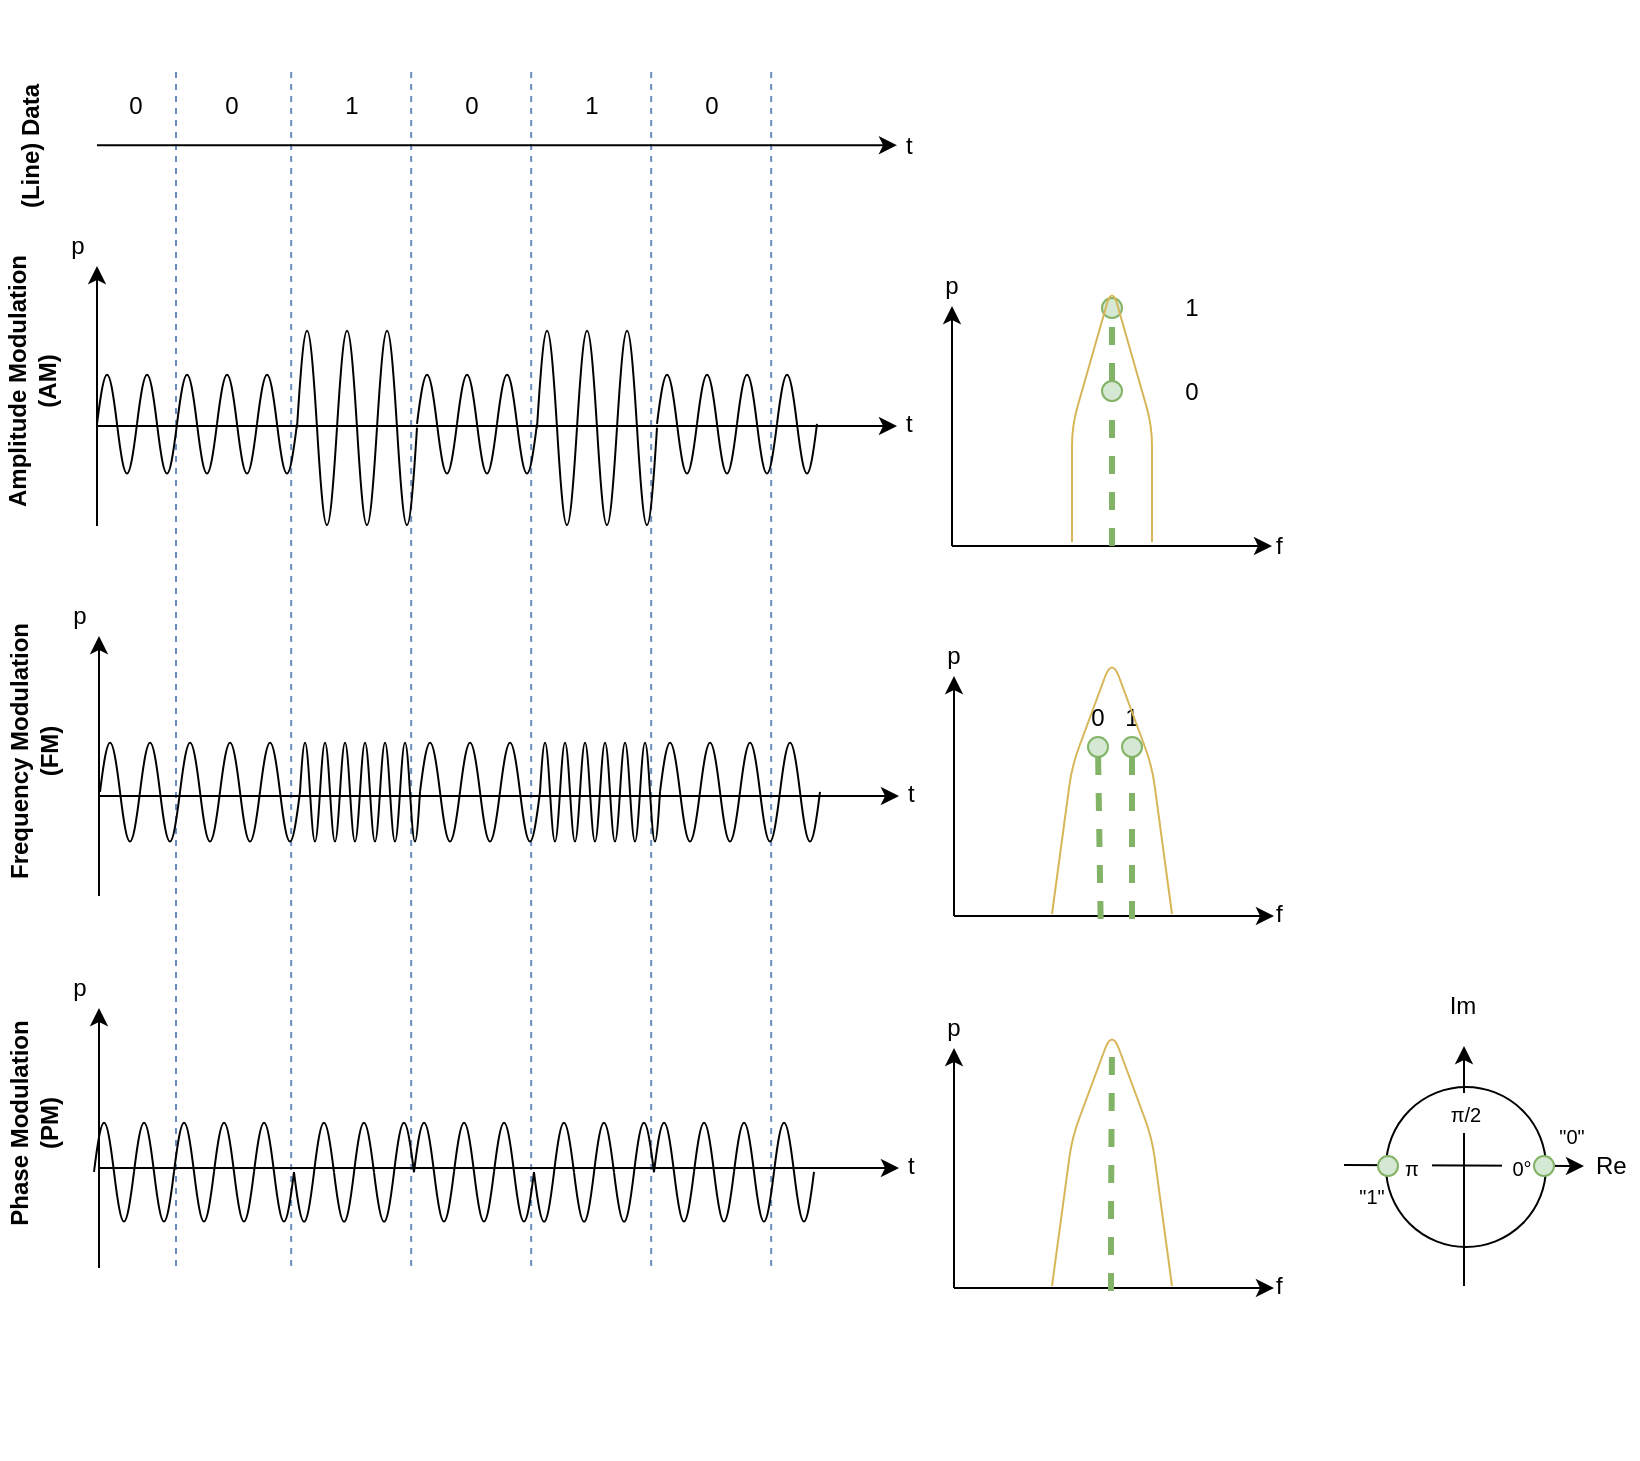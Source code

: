 <mxfile version="13.7.3" type="device"><diagram id="sxaivOzlvb3l5rUhfk_k" name="Seite-1"><mxGraphModel dx="539" dy="400" grid="1" gridSize="10" guides="1" tooltips="1" connect="1" arrows="1" fold="1" page="1" pageScale="1" pageWidth="827" pageHeight="1169" math="0" shadow="0"><root><mxCell id="0"/><mxCell id="1" parent="0"/><mxCell id="Ttsy548FqPeeGHQdnx8g-124" value="" style="group" parent="1" vertex="1" connectable="0"><mxGeometry x="92" y="40" width="322" height="696.18" as="geometry"/></mxCell><mxCell id="fWCn3-LCw45mwVp9GrPJ-62" value="" style="endArrow=none;dashed=1;html=1;fillColor=#dae8fc;strokeColor=#6c8ebf;" parent="Ttsy548FqPeeGHQdnx8g-124" edge="1"><mxGeometry width="50" height="50" relative="1" as="geometry"><mxPoint x="57.58" y="600" as="sourcePoint"/><mxPoint x="57.58" as="targetPoint"/></mxGeometry></mxCell><mxCell id="fWCn3-LCw45mwVp9GrPJ-63" value="" style="endArrow=none;dashed=1;html=1;fillColor=#dae8fc;strokeColor=#6c8ebf;" parent="Ttsy548FqPeeGHQdnx8g-124" edge="1"><mxGeometry width="50" height="50" relative="1" as="geometry"><mxPoint x="117.58" y="600" as="sourcePoint"/><mxPoint x="117.58" as="targetPoint"/></mxGeometry></mxCell><mxCell id="fWCn3-LCw45mwVp9GrPJ-64" value="" style="endArrow=none;dashed=1;html=1;fillColor=#dae8fc;strokeColor=#6c8ebf;" parent="Ttsy548FqPeeGHQdnx8g-124" edge="1"><mxGeometry width="50" height="50" relative="1" as="geometry"><mxPoint x="177.58" y="600" as="sourcePoint"/><mxPoint x="177.58" as="targetPoint"/></mxGeometry></mxCell><mxCell id="fWCn3-LCw45mwVp9GrPJ-65" value="" style="endArrow=none;dashed=1;html=1;fillColor=#dae8fc;strokeColor=#6c8ebf;" parent="Ttsy548FqPeeGHQdnx8g-124" edge="1"><mxGeometry width="50" height="50" relative="1" as="geometry"><mxPoint x="237.58" y="600" as="sourcePoint"/><mxPoint x="237.58" as="targetPoint"/></mxGeometry></mxCell><mxCell id="fWCn3-LCw45mwVp9GrPJ-66" value="" style="endArrow=none;dashed=1;html=1;fillColor=#dae8fc;strokeColor=#6c8ebf;" parent="Ttsy548FqPeeGHQdnx8g-124" edge="1"><mxGeometry width="50" height="50" relative="1" as="geometry"><mxPoint x="297.58" y="600" as="sourcePoint"/><mxPoint x="297.58" as="targetPoint"/></mxGeometry></mxCell><mxCell id="fWCn3-LCw45mwVp9GrPJ-68" value="" style="endArrow=none;dashed=1;html=1;fillColor=#dae8fc;strokeColor=#6c8ebf;" parent="Ttsy548FqPeeGHQdnx8g-124" edge="1"><mxGeometry width="50" height="50" relative="1" as="geometry"><mxPoint y="600" as="sourcePoint"/><mxPoint as="targetPoint"/></mxGeometry></mxCell><mxCell id="Ttsy548FqPeeGHQdnx8g-126" value="" style="pointerEvents=1;verticalLabelPosition=bottom;shadow=0;dashed=0;align=center;html=1;verticalAlign=top;shape=mxgraph.electrical.waveforms.sine_wave;" parent="Ttsy548FqPeeGHQdnx8g-124" vertex="1"><mxGeometry x="-41" y="520" width="20" height="66.18" as="geometry"/></mxCell><mxCell id="Ttsy548FqPeeGHQdnx8g-127" value="" style="pointerEvents=1;verticalLabelPosition=bottom;shadow=0;dashed=0;align=center;html=1;verticalAlign=top;shape=mxgraph.electrical.waveforms.sine_wave;" parent="Ttsy548FqPeeGHQdnx8g-124" vertex="1"><mxGeometry x="-21" y="520" width="20" height="66.18" as="geometry"/></mxCell><mxCell id="Ttsy548FqPeeGHQdnx8g-128" value="" style="pointerEvents=1;verticalLabelPosition=bottom;shadow=0;dashed=0;align=center;html=1;verticalAlign=top;shape=mxgraph.electrical.waveforms.sine_wave;" parent="Ttsy548FqPeeGHQdnx8g-124" vertex="1"><mxGeometry x="19" y="520" width="20" height="66.18" as="geometry"/></mxCell><mxCell id="Ttsy548FqPeeGHQdnx8g-129" value="" style="pointerEvents=1;verticalLabelPosition=bottom;shadow=0;dashed=0;align=center;html=1;verticalAlign=top;shape=mxgraph.electrical.waveforms.sine_wave;" parent="Ttsy548FqPeeGHQdnx8g-124" vertex="1"><mxGeometry x="-1" y="520" width="20" height="66.18" as="geometry"/></mxCell><mxCell id="Ttsy548FqPeeGHQdnx8g-130" value="" style="pointerEvents=1;verticalLabelPosition=bottom;shadow=0;dashed=0;align=center;html=1;verticalAlign=top;shape=mxgraph.electrical.waveforms.sine_wave;" parent="Ttsy548FqPeeGHQdnx8g-124" vertex="1"><mxGeometry x="39" y="520" width="20" height="66.18" as="geometry"/></mxCell><mxCell id="Ttsy548FqPeeGHQdnx8g-134" value="" style="pointerEvents=1;verticalLabelPosition=bottom;shadow=0;dashed=0;align=center;html=1;verticalAlign=top;shape=mxgraph.electrical.waveforms.sine_wave;" parent="Ttsy548FqPeeGHQdnx8g-124" vertex="1"><mxGeometry x="119" y="520" width="20" height="66.18" as="geometry"/></mxCell><mxCell id="Ttsy548FqPeeGHQdnx8g-135" value="" style="pointerEvents=1;verticalLabelPosition=bottom;shadow=0;dashed=0;align=center;html=1;verticalAlign=top;shape=mxgraph.electrical.waveforms.sine_wave;" parent="Ttsy548FqPeeGHQdnx8g-124" vertex="1"><mxGeometry x="139" y="520" width="20" height="66.18" as="geometry"/></mxCell><mxCell id="Ttsy548FqPeeGHQdnx8g-137" value="" style="pointerEvents=1;verticalLabelPosition=bottom;shadow=0;dashed=0;align=center;html=1;verticalAlign=top;shape=mxgraph.electrical.waveforms.sine_wave;" parent="Ttsy548FqPeeGHQdnx8g-124" vertex="1"><mxGeometry x="159" y="520" width="20" height="66.18" as="geometry"/></mxCell><mxCell id="Ttsy548FqPeeGHQdnx8g-140" value="" style="pointerEvents=1;verticalLabelPosition=bottom;shadow=0;dashed=0;align=center;html=1;verticalAlign=top;shape=mxgraph.electrical.waveforms.sine_wave;" parent="Ttsy548FqPeeGHQdnx8g-124" vertex="1"><mxGeometry x="259" y="520" width="20" height="66.18" as="geometry"/></mxCell><mxCell id="Ttsy548FqPeeGHQdnx8g-141" value="" style="pointerEvents=1;verticalLabelPosition=bottom;shadow=0;dashed=0;align=center;html=1;verticalAlign=top;shape=mxgraph.electrical.waveforms.sine_wave;" parent="Ttsy548FqPeeGHQdnx8g-124" vertex="1"><mxGeometry x="239" y="520" width="20" height="66.18" as="geometry"/></mxCell><mxCell id="Ttsy548FqPeeGHQdnx8g-142" value="" style="pointerEvents=1;verticalLabelPosition=bottom;shadow=0;dashed=0;align=center;html=1;verticalAlign=top;shape=mxgraph.electrical.waveforms.sine_wave;" parent="Ttsy548FqPeeGHQdnx8g-124" vertex="1"><mxGeometry x="299" y="520" width="20" height="66.18" as="geometry"/></mxCell><mxCell id="Ttsy548FqPeeGHQdnx8g-143" value="" style="pointerEvents=1;verticalLabelPosition=bottom;shadow=0;dashed=0;align=center;html=1;verticalAlign=top;shape=mxgraph.electrical.waveforms.sine_wave;" parent="Ttsy548FqPeeGHQdnx8g-124" vertex="1"><mxGeometry x="279" y="520" width="20" height="66.18" as="geometry"/></mxCell><mxCell id="Ttsy548FqPeeGHQdnx8g-147" value="" style="group" parent="Ttsy548FqPeeGHQdnx8g-124" vertex="1" connectable="0"><mxGeometry x="59" y="520" width="60" height="66.18" as="geometry"/></mxCell><mxCell id="Ttsy548FqPeeGHQdnx8g-131" value="" style="pointerEvents=1;verticalLabelPosition=bottom;shadow=0;dashed=0;align=center;html=1;verticalAlign=top;shape=mxgraph.electrical.waveforms.sine_wave;flipV=1;" parent="Ttsy548FqPeeGHQdnx8g-147" vertex="1"><mxGeometry width="20" height="66.18" as="geometry"/></mxCell><mxCell id="Ttsy548FqPeeGHQdnx8g-145" value="" style="pointerEvents=1;verticalLabelPosition=bottom;shadow=0;dashed=0;align=center;html=1;verticalAlign=top;shape=mxgraph.electrical.waveforms.sine_wave;flipV=1;" parent="Ttsy548FqPeeGHQdnx8g-147" vertex="1"><mxGeometry x="20" width="20" height="66.18" as="geometry"/></mxCell><mxCell id="Ttsy548FqPeeGHQdnx8g-146" value="" style="pointerEvents=1;verticalLabelPosition=bottom;shadow=0;dashed=0;align=center;html=1;verticalAlign=top;shape=mxgraph.electrical.waveforms.sine_wave;flipV=1;" parent="Ttsy548FqPeeGHQdnx8g-147" vertex="1"><mxGeometry x="40" width="20" height="66.18" as="geometry"/></mxCell><mxCell id="Ttsy548FqPeeGHQdnx8g-148" value="" style="group" parent="Ttsy548FqPeeGHQdnx8g-124" vertex="1" connectable="0"><mxGeometry x="179" y="520" width="60" height="66.18" as="geometry"/></mxCell><mxCell id="Ttsy548FqPeeGHQdnx8g-149" value="" style="pointerEvents=1;verticalLabelPosition=bottom;shadow=0;dashed=0;align=center;html=1;verticalAlign=top;shape=mxgraph.electrical.waveforms.sine_wave;flipV=1;" parent="Ttsy548FqPeeGHQdnx8g-148" vertex="1"><mxGeometry width="20" height="66.18" as="geometry"/></mxCell><mxCell id="Ttsy548FqPeeGHQdnx8g-150" value="" style="pointerEvents=1;verticalLabelPosition=bottom;shadow=0;dashed=0;align=center;html=1;verticalAlign=top;shape=mxgraph.electrical.waveforms.sine_wave;flipV=1;" parent="Ttsy548FqPeeGHQdnx8g-148" vertex="1"><mxGeometry x="20" width="20" height="66.18" as="geometry"/></mxCell><mxCell id="Ttsy548FqPeeGHQdnx8g-151" value="" style="pointerEvents=1;verticalLabelPosition=bottom;shadow=0;dashed=0;align=center;html=1;verticalAlign=top;shape=mxgraph.electrical.waveforms.sine_wave;flipV=1;" parent="Ttsy548FqPeeGHQdnx8g-148" vertex="1"><mxGeometry x="40" width="20" height="66.18" as="geometry"/></mxCell><mxCell id="fWCn3-LCw45mwVp9GrPJ-1" value="" style="endArrow=classic;html=1;" parent="1" edge="1"><mxGeometry width="50" height="50" relative="1" as="geometry"><mxPoint x="52.5" y="220" as="sourcePoint"/><mxPoint x="452.5" y="220" as="targetPoint"/></mxGeometry></mxCell><mxCell id="fWCn3-LCw45mwVp9GrPJ-2" value="" style="endArrow=classic;html=1;" parent="1" edge="1"><mxGeometry width="50" height="50" relative="1" as="geometry"><mxPoint x="52.5" y="270" as="sourcePoint"/><mxPoint x="52.5" y="140" as="targetPoint"/></mxGeometry></mxCell><mxCell id="fWCn3-LCw45mwVp9GrPJ-3" value="p" style="text;html=1;strokeColor=none;fillColor=none;align=center;verticalAlign=middle;whiteSpace=wrap;rounded=0;" parent="1" vertex="1"><mxGeometry x="22.5" y="120" width="40" height="20" as="geometry"/></mxCell><mxCell id="fWCn3-LCw45mwVp9GrPJ-4" value="t" style="text;html=1;strokeColor=none;fillColor=none;align=left;verticalAlign=middle;whiteSpace=wrap;rounded=0;" parent="1" vertex="1"><mxGeometry x="455" y="209" width="40" height="20" as="geometry"/></mxCell><mxCell id="fWCn3-LCw45mwVp9GrPJ-5" value="" style="endArrow=classic;html=1;" parent="1" edge="1"><mxGeometry width="50" height="50" relative="1" as="geometry"><mxPoint x="480" y="280" as="sourcePoint"/><mxPoint x="640" y="280" as="targetPoint"/></mxGeometry></mxCell><mxCell id="fWCn3-LCw45mwVp9GrPJ-6" value="" style="endArrow=classic;html=1;" parent="1" edge="1"><mxGeometry width="50" height="50" relative="1" as="geometry"><mxPoint x="480" y="280" as="sourcePoint"/><mxPoint x="480" y="160" as="targetPoint"/></mxGeometry></mxCell><mxCell id="fWCn3-LCw45mwVp9GrPJ-7" value="p" style="text;html=1;strokeColor=none;fillColor=none;align=center;verticalAlign=middle;whiteSpace=wrap;rounded=0;" parent="1" vertex="1"><mxGeometry x="460" y="140" width="40" height="20" as="geometry"/></mxCell><mxCell id="fWCn3-LCw45mwVp9GrPJ-8" value="f" style="text;html=1;strokeColor=none;fillColor=none;align=left;verticalAlign=middle;whiteSpace=wrap;rounded=0;" parent="1" vertex="1"><mxGeometry x="640" y="270" width="40" height="20" as="geometry"/></mxCell><mxCell id="fWCn3-LCw45mwVp9GrPJ-57" value="" style="group" parent="1" vertex="1" connectable="0"><mxGeometry x="52.5" y="156" width="360" height="174" as="geometry"/></mxCell><mxCell id="fWCn3-LCw45mwVp9GrPJ-9" value="" style="pointerEvents=1;verticalLabelPosition=bottom;shadow=0;dashed=0;align=center;html=1;verticalAlign=top;shape=mxgraph.electrical.waveforms.sine_wave;" parent="fWCn3-LCw45mwVp9GrPJ-57" vertex="1"><mxGeometry y="30" width="20" height="66.18" as="geometry"/></mxCell><mxCell id="fWCn3-LCw45mwVp9GrPJ-10" value="" style="pointerEvents=1;verticalLabelPosition=bottom;shadow=0;dashed=0;align=center;html=1;verticalAlign=top;shape=mxgraph.electrical.waveforms.sine_wave;" parent="fWCn3-LCw45mwVp9GrPJ-57" vertex="1"><mxGeometry x="20" y="30" width="20" height="66.18" as="geometry"/></mxCell><mxCell id="fWCn3-LCw45mwVp9GrPJ-11" value="" style="pointerEvents=1;verticalLabelPosition=bottom;shadow=0;dashed=0;align=center;html=1;verticalAlign=top;shape=mxgraph.electrical.waveforms.sine_wave;" parent="fWCn3-LCw45mwVp9GrPJ-57" vertex="1"><mxGeometry x="60" y="30" width="20" height="66.18" as="geometry"/></mxCell><mxCell id="fWCn3-LCw45mwVp9GrPJ-12" value="" style="pointerEvents=1;verticalLabelPosition=bottom;shadow=0;dashed=0;align=center;html=1;verticalAlign=top;shape=mxgraph.electrical.waveforms.sine_wave;" parent="fWCn3-LCw45mwVp9GrPJ-57" vertex="1"><mxGeometry x="40" y="30" width="20" height="66.18" as="geometry"/></mxCell><mxCell id="fWCn3-LCw45mwVp9GrPJ-13" value="" style="pointerEvents=1;verticalLabelPosition=bottom;shadow=0;dashed=0;align=center;html=1;verticalAlign=top;shape=mxgraph.electrical.waveforms.sine_wave;" parent="fWCn3-LCw45mwVp9GrPJ-57" vertex="1"><mxGeometry x="80" y="30" width="20" height="66.18" as="geometry"/></mxCell><mxCell id="fWCn3-LCw45mwVp9GrPJ-14" value="" style="pointerEvents=1;verticalLabelPosition=bottom;shadow=0;dashed=0;align=center;html=1;verticalAlign=top;shape=mxgraph.electrical.waveforms.sine_wave;" parent="fWCn3-LCw45mwVp9GrPJ-57" vertex="1"><mxGeometry x="100" width="20" height="130" as="geometry"/></mxCell><mxCell id="fWCn3-LCw45mwVp9GrPJ-15" value="" style="pointerEvents=1;verticalLabelPosition=bottom;shadow=0;dashed=0;align=center;html=1;verticalAlign=top;shape=mxgraph.electrical.waveforms.sine_wave;" parent="fWCn3-LCw45mwVp9GrPJ-57" vertex="1"><mxGeometry x="140" width="20" height="130" as="geometry"/></mxCell><mxCell id="fWCn3-LCw45mwVp9GrPJ-16" value="" style="pointerEvents=1;verticalLabelPosition=bottom;shadow=0;dashed=0;align=center;html=1;verticalAlign=top;shape=mxgraph.electrical.waveforms.sine_wave;" parent="fWCn3-LCw45mwVp9GrPJ-57" vertex="1"><mxGeometry x="120" width="20" height="130" as="geometry"/></mxCell><mxCell id="fWCn3-LCw45mwVp9GrPJ-29" value="" style="pointerEvents=1;verticalLabelPosition=bottom;shadow=0;dashed=0;align=center;html=1;verticalAlign=top;shape=mxgraph.electrical.waveforms.sine_wave;" parent="fWCn3-LCw45mwVp9GrPJ-57" vertex="1"><mxGeometry x="160" y="30" width="20" height="66.18" as="geometry"/></mxCell><mxCell id="fWCn3-LCw45mwVp9GrPJ-30" value="" style="pointerEvents=1;verticalLabelPosition=bottom;shadow=0;dashed=0;align=center;html=1;verticalAlign=top;shape=mxgraph.electrical.waveforms.sine_wave;" parent="fWCn3-LCw45mwVp9GrPJ-57" vertex="1"><mxGeometry x="180" y="30" width="20" height="66.18" as="geometry"/></mxCell><mxCell id="fWCn3-LCw45mwVp9GrPJ-31" value="" style="pointerEvents=1;verticalLabelPosition=bottom;shadow=0;dashed=0;align=center;html=1;verticalAlign=top;shape=mxgraph.electrical.waveforms.sine_wave;" parent="fWCn3-LCw45mwVp9GrPJ-57" vertex="1"><mxGeometry x="220" width="20" height="130" as="geometry"/></mxCell><mxCell id="fWCn3-LCw45mwVp9GrPJ-32" value="" style="pointerEvents=1;verticalLabelPosition=bottom;shadow=0;dashed=0;align=center;html=1;verticalAlign=top;shape=mxgraph.electrical.waveforms.sine_wave;" parent="fWCn3-LCw45mwVp9GrPJ-57" vertex="1"><mxGeometry x="200" y="30" width="20" height="66.18" as="geometry"/></mxCell><mxCell id="fWCn3-LCw45mwVp9GrPJ-33" value="" style="pointerEvents=1;verticalLabelPosition=bottom;shadow=0;dashed=0;align=center;html=1;verticalAlign=top;shape=mxgraph.electrical.waveforms.sine_wave;" parent="fWCn3-LCw45mwVp9GrPJ-57" vertex="1"><mxGeometry x="240" width="20" height="130" as="geometry"/></mxCell><mxCell id="fWCn3-LCw45mwVp9GrPJ-34" value="" style="pointerEvents=1;verticalLabelPosition=bottom;shadow=0;dashed=0;align=center;html=1;verticalAlign=top;shape=mxgraph.electrical.waveforms.sine_wave;" parent="fWCn3-LCw45mwVp9GrPJ-57" vertex="1"><mxGeometry x="260" width="20" height="130" as="geometry"/></mxCell><mxCell id="fWCn3-LCw45mwVp9GrPJ-35" value="" style="pointerEvents=1;verticalLabelPosition=bottom;shadow=0;dashed=0;align=center;html=1;verticalAlign=top;shape=mxgraph.electrical.waveforms.sine_wave;" parent="fWCn3-LCw45mwVp9GrPJ-57" vertex="1"><mxGeometry x="300" y="30" width="20" height="66.18" as="geometry"/></mxCell><mxCell id="fWCn3-LCw45mwVp9GrPJ-36" value="" style="pointerEvents=1;verticalLabelPosition=bottom;shadow=0;dashed=0;align=center;html=1;verticalAlign=top;shape=mxgraph.electrical.waveforms.sine_wave;" parent="fWCn3-LCw45mwVp9GrPJ-57" vertex="1"><mxGeometry x="280" y="30" width="20" height="66.18" as="geometry"/></mxCell><mxCell id="fWCn3-LCw45mwVp9GrPJ-37" value="" style="pointerEvents=1;verticalLabelPosition=bottom;shadow=0;dashed=0;align=center;html=1;verticalAlign=top;shape=mxgraph.electrical.waveforms.sine_wave;" parent="fWCn3-LCw45mwVp9GrPJ-57" vertex="1"><mxGeometry x="340" y="30" width="20" height="66.18" as="geometry"/></mxCell><mxCell id="fWCn3-LCw45mwVp9GrPJ-38" value="" style="pointerEvents=1;verticalLabelPosition=bottom;shadow=0;dashed=0;align=center;html=1;verticalAlign=top;shape=mxgraph.electrical.waveforms.sine_wave;" parent="fWCn3-LCw45mwVp9GrPJ-57" vertex="1"><mxGeometry x="320" y="30" width="20" height="66.18" as="geometry"/></mxCell><mxCell id="fWCn3-LCw45mwVp9GrPJ-58" value="Amplitude Modulation (AM)" style="text;html=1;strokeColor=none;fillColor=none;align=center;verticalAlign=middle;whiteSpace=wrap;rounded=0;rotation=-90;fontStyle=1" parent="1" vertex="1"><mxGeometry x="-53" y="187.5" width="145" height="20" as="geometry"/></mxCell><mxCell id="fWCn3-LCw45mwVp9GrPJ-59" value="(Line) Data" style="text;html=1;strokeColor=none;fillColor=none;align=center;verticalAlign=middle;whiteSpace=wrap;rounded=0;rotation=-90;fontStyle=1" parent="1" vertex="1"><mxGeometry x="-53" y="70" width="145" height="20" as="geometry"/></mxCell><mxCell id="fWCn3-LCw45mwVp9GrPJ-60" value="" style="endArrow=classic;html=1;" parent="1" edge="1"><mxGeometry width="50" height="50" relative="1" as="geometry"><mxPoint x="52.5" y="79.58" as="sourcePoint"/><mxPoint x="452.5" y="79.58" as="targetPoint"/></mxGeometry></mxCell><mxCell id="fWCn3-LCw45mwVp9GrPJ-61" value="t" style="text;html=1;strokeColor=none;fillColor=none;align=left;verticalAlign=middle;whiteSpace=wrap;rounded=0;" parent="1" vertex="1"><mxGeometry x="455" y="70" width="40" height="20" as="geometry"/></mxCell><mxCell id="fWCn3-LCw45mwVp9GrPJ-70" value="0" style="text;html=1;strokeColor=none;fillColor=none;align=center;verticalAlign=middle;whiteSpace=wrap;rounded=0;" parent="1" vertex="1"><mxGeometry x="52" y="50" width="40" height="20" as="geometry"/></mxCell><mxCell id="fWCn3-LCw45mwVp9GrPJ-71" value="0" style="text;html=1;strokeColor=none;fillColor=none;align=center;verticalAlign=middle;whiteSpace=wrap;rounded=0;" parent="1" vertex="1"><mxGeometry x="100" y="50" width="40" height="20" as="geometry"/></mxCell><mxCell id="fWCn3-LCw45mwVp9GrPJ-72" value="1" style="text;html=1;strokeColor=none;fillColor=none;align=center;verticalAlign=middle;whiteSpace=wrap;rounded=0;" parent="1" vertex="1"><mxGeometry x="160" y="50" width="40" height="20" as="geometry"/></mxCell><mxCell id="fWCn3-LCw45mwVp9GrPJ-73" value="0" style="text;html=1;strokeColor=none;fillColor=none;align=center;verticalAlign=middle;whiteSpace=wrap;rounded=0;" parent="1" vertex="1"><mxGeometry x="220" y="50" width="40" height="20" as="geometry"/></mxCell><mxCell id="fWCn3-LCw45mwVp9GrPJ-74" value="1" style="text;html=1;strokeColor=none;fillColor=none;align=center;verticalAlign=middle;whiteSpace=wrap;rounded=0;" parent="1" vertex="1"><mxGeometry x="280" y="50" width="40" height="20" as="geometry"/></mxCell><mxCell id="fWCn3-LCw45mwVp9GrPJ-75" value="0" style="text;html=1;strokeColor=none;fillColor=none;align=center;verticalAlign=middle;whiteSpace=wrap;rounded=0;" parent="1" vertex="1"><mxGeometry x="340" y="50" width="40" height="20" as="geometry"/></mxCell><mxCell id="fWCn3-LCw45mwVp9GrPJ-76" value="" style="endArrow=none;dashed=1;html=1;fillColor=#d5e8d4;strokeColor=#82b366;strokeWidth=3;" parent="1" source="fWCn3-LCw45mwVp9GrPJ-79" edge="1"><mxGeometry width="50" height="50" relative="1" as="geometry"><mxPoint x="560" y="280" as="sourcePoint"/><mxPoint x="560" y="160" as="targetPoint"/></mxGeometry></mxCell><mxCell id="fWCn3-LCw45mwVp9GrPJ-78" value="" style="ellipse;whiteSpace=wrap;html=1;aspect=fixed;align=left;fillColor=#d5e8d4;strokeColor=#82b366;" parent="1" vertex="1"><mxGeometry x="555" y="156" width="10" height="10" as="geometry"/></mxCell><mxCell id="fWCn3-LCw45mwVp9GrPJ-79" value="" style="ellipse;whiteSpace=wrap;html=1;aspect=fixed;align=left;fillColor=#d5e8d4;strokeColor=#82b366;" parent="1" vertex="1"><mxGeometry x="555" y="197.5" width="10" height="10" as="geometry"/></mxCell><mxCell id="fWCn3-LCw45mwVp9GrPJ-80" value="" style="endArrow=none;dashed=1;html=1;fillColor=#d5e8d4;strokeColor=#82b366;strokeWidth=3;" parent="1" target="fWCn3-LCw45mwVp9GrPJ-79" edge="1"><mxGeometry width="50" height="50" relative="1" as="geometry"><mxPoint x="560" y="280" as="sourcePoint"/><mxPoint x="560" y="160" as="targetPoint"/></mxGeometry></mxCell><mxCell id="fWCn3-LCw45mwVp9GrPJ-81" value="0" style="text;html=1;strokeColor=none;fillColor=none;align=center;verticalAlign=middle;whiteSpace=wrap;rounded=0;" parent="1" vertex="1"><mxGeometry x="580" y="192.5" width="40" height="20" as="geometry"/></mxCell><mxCell id="fWCn3-LCw45mwVp9GrPJ-82" value="1" style="text;html=1;strokeColor=none;fillColor=none;align=center;verticalAlign=middle;whiteSpace=wrap;rounded=0;" parent="1" vertex="1"><mxGeometry x="580" y="151" width="40" height="20" as="geometry"/></mxCell><mxCell id="Ttsy548FqPeeGHQdnx8g-1" value="" style="endArrow=none;html=1;fillColor=#fff2cc;sketch=0;orthogonalLoop=0;strokeColor=#d6b656;" parent="1" edge="1"><mxGeometry width="50" height="50" relative="1" as="geometry"><mxPoint x="540" y="278" as="sourcePoint"/><mxPoint x="580" y="278" as="targetPoint"/><Array as="points"><mxPoint x="540" y="220"/><mxPoint x="560" y="150"/><mxPoint x="580" y="220"/></Array></mxGeometry></mxCell><mxCell id="Ttsy548FqPeeGHQdnx8g-3" value="" style="endArrow=classic;html=1;" parent="1" edge="1"><mxGeometry width="50" height="50" relative="1" as="geometry"><mxPoint x="53.5" y="405" as="sourcePoint"/><mxPoint x="453.5" y="405" as="targetPoint"/></mxGeometry></mxCell><mxCell id="Ttsy548FqPeeGHQdnx8g-4" value="" style="endArrow=classic;html=1;" parent="1" edge="1"><mxGeometry width="50" height="50" relative="1" as="geometry"><mxPoint x="53.5" y="455" as="sourcePoint"/><mxPoint x="53.5" y="325" as="targetPoint"/></mxGeometry></mxCell><mxCell id="Ttsy548FqPeeGHQdnx8g-5" value="p" style="text;html=1;strokeColor=none;fillColor=none;align=center;verticalAlign=middle;whiteSpace=wrap;rounded=0;" parent="1" vertex="1"><mxGeometry x="23.5" y="305" width="40" height="20" as="geometry"/></mxCell><mxCell id="Ttsy548FqPeeGHQdnx8g-6" value="t" style="text;html=1;strokeColor=none;fillColor=none;align=left;verticalAlign=middle;whiteSpace=wrap;rounded=0;" parent="1" vertex="1"><mxGeometry x="456" y="394" width="40" height="20" as="geometry"/></mxCell><mxCell id="Ttsy548FqPeeGHQdnx8g-7" value="" style="endArrow=classic;html=1;" parent="1" edge="1"><mxGeometry width="50" height="50" relative="1" as="geometry"><mxPoint x="481" y="465" as="sourcePoint"/><mxPoint x="641" y="465" as="targetPoint"/></mxGeometry></mxCell><mxCell id="Ttsy548FqPeeGHQdnx8g-8" value="" style="endArrow=classic;html=1;" parent="1" edge="1"><mxGeometry width="50" height="50" relative="1" as="geometry"><mxPoint x="481" y="465" as="sourcePoint"/><mxPoint x="481" y="345" as="targetPoint"/></mxGeometry></mxCell><mxCell id="Ttsy548FqPeeGHQdnx8g-9" value="p" style="text;html=1;strokeColor=none;fillColor=none;align=center;verticalAlign=middle;whiteSpace=wrap;rounded=0;" parent="1" vertex="1"><mxGeometry x="461" y="325" width="40" height="20" as="geometry"/></mxCell><mxCell id="Ttsy548FqPeeGHQdnx8g-29" value="Frequency Modulation (FM)" style="text;html=1;strokeColor=none;fillColor=none;align=center;verticalAlign=middle;whiteSpace=wrap;rounded=0;rotation=-90;fontStyle=1" parent="1" vertex="1"><mxGeometry x="-52" y="372.5" width="145" height="20" as="geometry"/></mxCell><mxCell id="Ttsy548FqPeeGHQdnx8g-30" value="" style="endArrow=none;dashed=1;html=1;fillColor=#d5e8d4;strokeColor=#82b366;strokeWidth=3;" parent="1" source="Ttsy548FqPeeGHQdnx8g-31" edge="1"><mxGeometry width="50" height="50" relative="1" as="geometry"><mxPoint x="554.31" y="466.5" as="sourcePoint"/><mxPoint x="554" y="379" as="targetPoint"/></mxGeometry></mxCell><mxCell id="Ttsy548FqPeeGHQdnx8g-33" value="" style="endArrow=none;dashed=1;html=1;fillColor=#d5e8d4;strokeColor=#82b366;strokeWidth=3;" parent="1" edge="1"><mxGeometry width="50" height="50" relative="1" as="geometry"><mxPoint x="570" y="466.5" as="sourcePoint"/><mxPoint x="570" y="380" as="targetPoint"/><Array as="points"><mxPoint x="570" y="431.5"/></Array></mxGeometry></mxCell><mxCell id="Ttsy548FqPeeGHQdnx8g-35" value="1" style="text;html=1;strokeColor=none;fillColor=none;align=center;verticalAlign=middle;whiteSpace=wrap;rounded=0;" parent="1" vertex="1"><mxGeometry x="550" y="355.5" width="40" height="20" as="geometry"/></mxCell><mxCell id="Ttsy548FqPeeGHQdnx8g-36" value="" style="endArrow=none;html=1;fillColor=#fff2cc;sketch=0;orthogonalLoop=0;strokeColor=#d6b656;" parent="1" edge="1"><mxGeometry width="50" height="50" relative="1" as="geometry"><mxPoint x="530" y="464" as="sourcePoint"/><mxPoint x="590" y="464" as="targetPoint"/><Array as="points"><mxPoint x="540" y="390"/><mxPoint x="560" y="336"/><mxPoint x="580" y="390"/></Array></mxGeometry></mxCell><mxCell id="Ttsy548FqPeeGHQdnx8g-38" value="" style="pointerEvents=1;verticalLabelPosition=bottom;shadow=0;dashed=0;align=center;html=1;verticalAlign=top;shape=mxgraph.electrical.waveforms.sine_wave;" parent="1" vertex="1"><mxGeometry x="54" y="370" width="20" height="66.18" as="geometry"/></mxCell><mxCell id="Ttsy548FqPeeGHQdnx8g-39" value="" style="pointerEvents=1;verticalLabelPosition=bottom;shadow=0;dashed=0;align=center;html=1;verticalAlign=top;shape=mxgraph.electrical.waveforms.sine_wave;" parent="1" vertex="1"><mxGeometry x="74" y="370" width="20" height="66.18" as="geometry"/></mxCell><mxCell id="Ttsy548FqPeeGHQdnx8g-40" value="" style="pointerEvents=1;verticalLabelPosition=bottom;shadow=0;dashed=0;align=center;html=1;verticalAlign=top;shape=mxgraph.electrical.waveforms.sine_wave;" parent="1" vertex="1"><mxGeometry x="114" y="370" width="20" height="66.18" as="geometry"/></mxCell><mxCell id="Ttsy548FqPeeGHQdnx8g-41" value="" style="pointerEvents=1;verticalLabelPosition=bottom;shadow=0;dashed=0;align=center;html=1;verticalAlign=top;shape=mxgraph.electrical.waveforms.sine_wave;" parent="1" vertex="1"><mxGeometry x="94" y="370" width="20" height="66.18" as="geometry"/></mxCell><mxCell id="Ttsy548FqPeeGHQdnx8g-42" value="" style="pointerEvents=1;verticalLabelPosition=bottom;shadow=0;dashed=0;align=center;html=1;verticalAlign=top;shape=mxgraph.electrical.waveforms.sine_wave;" parent="1" vertex="1"><mxGeometry x="134" y="370" width="20" height="66.18" as="geometry"/></mxCell><mxCell id="Ttsy548FqPeeGHQdnx8g-46" value="" style="pointerEvents=1;verticalLabelPosition=bottom;shadow=0;dashed=0;align=center;html=1;verticalAlign=top;shape=mxgraph.electrical.waveforms.sine_wave;" parent="1" vertex="1"><mxGeometry x="214" y="370" width="20" height="66.18" as="geometry"/></mxCell><mxCell id="Ttsy548FqPeeGHQdnx8g-47" value="" style="pointerEvents=1;verticalLabelPosition=bottom;shadow=0;dashed=0;align=center;html=1;verticalAlign=top;shape=mxgraph.electrical.waveforms.sine_wave;" parent="1" vertex="1"><mxGeometry x="234" y="370" width="20" height="66.18" as="geometry"/></mxCell><mxCell id="Ttsy548FqPeeGHQdnx8g-49" value="" style="pointerEvents=1;verticalLabelPosition=bottom;shadow=0;dashed=0;align=center;html=1;verticalAlign=top;shape=mxgraph.electrical.waveforms.sine_wave;" parent="1" vertex="1"><mxGeometry x="254" y="370" width="20" height="66.18" as="geometry"/></mxCell><mxCell id="Ttsy548FqPeeGHQdnx8g-52" value="" style="pointerEvents=1;verticalLabelPosition=bottom;shadow=0;dashed=0;align=center;html=1;verticalAlign=top;shape=mxgraph.electrical.waveforms.sine_wave;" parent="1" vertex="1"><mxGeometry x="354" y="370" width="20" height="66.18" as="geometry"/></mxCell><mxCell id="Ttsy548FqPeeGHQdnx8g-53" value="" style="pointerEvents=1;verticalLabelPosition=bottom;shadow=0;dashed=0;align=center;html=1;verticalAlign=top;shape=mxgraph.electrical.waveforms.sine_wave;" parent="1" vertex="1"><mxGeometry x="334" y="370" width="20" height="66.18" as="geometry"/></mxCell><mxCell id="Ttsy548FqPeeGHQdnx8g-54" value="" style="pointerEvents=1;verticalLabelPosition=bottom;shadow=0;dashed=0;align=center;html=1;verticalAlign=top;shape=mxgraph.electrical.waveforms.sine_wave;" parent="1" vertex="1"><mxGeometry x="394" y="370" width="20" height="66.18" as="geometry"/></mxCell><mxCell id="Ttsy548FqPeeGHQdnx8g-55" value="" style="pointerEvents=1;verticalLabelPosition=bottom;shadow=0;dashed=0;align=center;html=1;verticalAlign=top;shape=mxgraph.electrical.waveforms.sine_wave;" parent="1" vertex="1"><mxGeometry x="374" y="370" width="20" height="66.18" as="geometry"/></mxCell><mxCell id="Ttsy548FqPeeGHQdnx8g-31" value="" style="ellipse;whiteSpace=wrap;html=1;aspect=fixed;align=left;fillColor=#d5e8d4;strokeColor=#82b366;" parent="1" vertex="1"><mxGeometry x="548" y="375.5" width="10" height="10" as="geometry"/></mxCell><mxCell id="Ttsy548FqPeeGHQdnx8g-72" value="" style="endArrow=none;dashed=1;html=1;fillColor=#d5e8d4;strokeColor=#82b366;strokeWidth=3;" parent="1" target="Ttsy548FqPeeGHQdnx8g-31" edge="1"><mxGeometry width="50" height="50" relative="1" as="geometry"><mxPoint x="554.31" y="466.5" as="sourcePoint"/><mxPoint x="554" y="379" as="targetPoint"/></mxGeometry></mxCell><mxCell id="Ttsy548FqPeeGHQdnx8g-73" value="" style="ellipse;whiteSpace=wrap;html=1;aspect=fixed;align=left;fillColor=#d5e8d4;strokeColor=#82b366;" parent="1" vertex="1"><mxGeometry x="565" y="375.5" width="10" height="10" as="geometry"/></mxCell><mxCell id="Ttsy548FqPeeGHQdnx8g-74" value="0" style="text;html=1;strokeColor=none;fillColor=none;align=center;verticalAlign=middle;whiteSpace=wrap;rounded=0;" parent="1" vertex="1"><mxGeometry x="533" y="355.5" width="40" height="20" as="geometry"/></mxCell><mxCell id="Ttsy548FqPeeGHQdnx8g-75" value="f" style="text;html=1;strokeColor=none;fillColor=none;align=left;verticalAlign=middle;whiteSpace=wrap;rounded=0;" parent="1" vertex="1"><mxGeometry x="640" y="454" width="40" height="20" as="geometry"/></mxCell><mxCell id="Ttsy548FqPeeGHQdnx8g-94" value="" style="endArrow=classic;html=1;" parent="1" edge="1"><mxGeometry width="50" height="50" relative="1" as="geometry"><mxPoint x="53.5" y="591" as="sourcePoint"/><mxPoint x="453.5" y="591" as="targetPoint"/></mxGeometry></mxCell><mxCell id="Ttsy548FqPeeGHQdnx8g-95" value="" style="endArrow=classic;html=1;" parent="1" edge="1"><mxGeometry width="50" height="50" relative="1" as="geometry"><mxPoint x="53.5" y="641" as="sourcePoint"/><mxPoint x="53.5" y="511" as="targetPoint"/></mxGeometry></mxCell><mxCell id="Ttsy548FqPeeGHQdnx8g-96" value="p" style="text;html=1;strokeColor=none;fillColor=none;align=center;verticalAlign=middle;whiteSpace=wrap;rounded=0;" parent="1" vertex="1"><mxGeometry x="23.5" y="491" width="40" height="20" as="geometry"/></mxCell><mxCell id="Ttsy548FqPeeGHQdnx8g-97" value="t" style="text;html=1;strokeColor=none;fillColor=none;align=left;verticalAlign=middle;whiteSpace=wrap;rounded=0;" parent="1" vertex="1"><mxGeometry x="456" y="580" width="40" height="20" as="geometry"/></mxCell><mxCell id="Ttsy548FqPeeGHQdnx8g-98" value="" style="endArrow=classic;html=1;" parent="1" edge="1"><mxGeometry width="50" height="50" relative="1" as="geometry"><mxPoint x="481" y="651" as="sourcePoint"/><mxPoint x="641" y="651" as="targetPoint"/></mxGeometry></mxCell><mxCell id="Ttsy548FqPeeGHQdnx8g-99" value="" style="endArrow=classic;html=1;" parent="1" edge="1"><mxGeometry width="50" height="50" relative="1" as="geometry"><mxPoint x="481" y="651" as="sourcePoint"/><mxPoint x="481" y="531" as="targetPoint"/></mxGeometry></mxCell><mxCell id="Ttsy548FqPeeGHQdnx8g-100" value="p" style="text;html=1;strokeColor=none;fillColor=none;align=center;verticalAlign=middle;whiteSpace=wrap;rounded=0;" parent="1" vertex="1"><mxGeometry x="461" y="511" width="40" height="20" as="geometry"/></mxCell><mxCell id="Ttsy548FqPeeGHQdnx8g-101" value="Phase Modulation&lt;br&gt;(PM)" style="text;html=1;strokeColor=none;fillColor=none;align=center;verticalAlign=middle;whiteSpace=wrap;rounded=0;rotation=-90;fontStyle=1" parent="1" vertex="1"><mxGeometry x="-52" y="558.5" width="145" height="20" as="geometry"/></mxCell><mxCell id="Ttsy548FqPeeGHQdnx8g-103" value="" style="endArrow=none;dashed=1;html=1;fillColor=#d5e8d4;strokeColor=#82b366;strokeWidth=3;" parent="1" edge="1"><mxGeometry width="50" height="50" relative="1" as="geometry"><mxPoint x="559.5" y="652.5" as="sourcePoint"/><mxPoint x="560" y="530" as="targetPoint"/><Array as="points"><mxPoint x="559.5" y="617.5"/></Array></mxGeometry></mxCell><mxCell id="Ttsy548FqPeeGHQdnx8g-105" value="" style="endArrow=none;html=1;fillColor=#fff2cc;sketch=0;orthogonalLoop=0;strokeColor=#d6b656;" parent="1" edge="1"><mxGeometry width="50" height="50" relative="1" as="geometry"><mxPoint x="530" y="650" as="sourcePoint"/><mxPoint x="590" y="650" as="targetPoint"/><Array as="points"><mxPoint x="540" y="576"/><mxPoint x="560" y="522"/><mxPoint x="580" y="576"/></Array></mxGeometry></mxCell><mxCell id="Ttsy548FqPeeGHQdnx8g-122" value="f" style="text;html=1;strokeColor=none;fillColor=none;align=left;verticalAlign=middle;whiteSpace=wrap;rounded=0;" parent="1" vertex="1"><mxGeometry x="640" y="640" width="40" height="20" as="geometry"/></mxCell><mxCell id="Ttsy548FqPeeGHQdnx8g-61" value="" style="group" parent="1" vertex="1" connectable="0"><mxGeometry x="154" y="370" width="60" height="66.18" as="geometry"/></mxCell><mxCell id="Ttsy548FqPeeGHQdnx8g-56" value="" style="group" parent="Ttsy548FqPeeGHQdnx8g-61" vertex="1" connectable="0"><mxGeometry width="30" height="66.18" as="geometry"/></mxCell><mxCell id="Ttsy548FqPeeGHQdnx8g-43" value="" style="pointerEvents=1;verticalLabelPosition=bottom;shadow=0;dashed=0;align=center;html=1;verticalAlign=top;shape=mxgraph.electrical.waveforms.sine_wave;" parent="Ttsy548FqPeeGHQdnx8g-56" vertex="1"><mxGeometry width="10" height="66.18" as="geometry"/></mxCell><mxCell id="Ttsy548FqPeeGHQdnx8g-44" value="" style="pointerEvents=1;verticalLabelPosition=bottom;shadow=0;dashed=0;align=center;html=1;verticalAlign=top;shape=mxgraph.electrical.waveforms.sine_wave;" parent="Ttsy548FqPeeGHQdnx8g-56" vertex="1"><mxGeometry x="20" width="10" height="66.18" as="geometry"/></mxCell><mxCell id="Ttsy548FqPeeGHQdnx8g-45" value="" style="pointerEvents=1;verticalLabelPosition=bottom;shadow=0;dashed=0;align=center;html=1;verticalAlign=top;shape=mxgraph.electrical.waveforms.sine_wave;" parent="Ttsy548FqPeeGHQdnx8g-56" vertex="1"><mxGeometry x="10" width="10" height="66.18" as="geometry"/></mxCell><mxCell id="Ttsy548FqPeeGHQdnx8g-57" value="" style="group" parent="Ttsy548FqPeeGHQdnx8g-61" vertex="1" connectable="0"><mxGeometry x="30" width="30" height="66.18" as="geometry"/></mxCell><mxCell id="Ttsy548FqPeeGHQdnx8g-58" value="" style="pointerEvents=1;verticalLabelPosition=bottom;shadow=0;dashed=0;align=center;html=1;verticalAlign=top;shape=mxgraph.electrical.waveforms.sine_wave;" parent="Ttsy548FqPeeGHQdnx8g-57" vertex="1"><mxGeometry width="10" height="66.18" as="geometry"/></mxCell><mxCell id="Ttsy548FqPeeGHQdnx8g-59" value="" style="pointerEvents=1;verticalLabelPosition=bottom;shadow=0;dashed=0;align=center;html=1;verticalAlign=top;shape=mxgraph.electrical.waveforms.sine_wave;" parent="Ttsy548FqPeeGHQdnx8g-57" vertex="1"><mxGeometry x="20" width="10" height="66.18" as="geometry"/></mxCell><mxCell id="Ttsy548FqPeeGHQdnx8g-60" value="" style="pointerEvents=1;verticalLabelPosition=bottom;shadow=0;dashed=0;align=center;html=1;verticalAlign=top;shape=mxgraph.electrical.waveforms.sine_wave;" parent="Ttsy548FqPeeGHQdnx8g-57" vertex="1"><mxGeometry x="10" width="10" height="66.18" as="geometry"/></mxCell><mxCell id="Ttsy548FqPeeGHQdnx8g-62" value="" style="group" parent="1" vertex="1" connectable="0"><mxGeometry x="274" y="370" width="60" height="66.18" as="geometry"/></mxCell><mxCell id="Ttsy548FqPeeGHQdnx8g-63" value="" style="group" parent="Ttsy548FqPeeGHQdnx8g-62" vertex="1" connectable="0"><mxGeometry width="30" height="66.18" as="geometry"/></mxCell><mxCell id="Ttsy548FqPeeGHQdnx8g-64" value="" style="pointerEvents=1;verticalLabelPosition=bottom;shadow=0;dashed=0;align=center;html=1;verticalAlign=top;shape=mxgraph.electrical.waveforms.sine_wave;" parent="Ttsy548FqPeeGHQdnx8g-63" vertex="1"><mxGeometry width="10" height="66.18" as="geometry"/></mxCell><mxCell id="Ttsy548FqPeeGHQdnx8g-65" value="" style="pointerEvents=1;verticalLabelPosition=bottom;shadow=0;dashed=0;align=center;html=1;verticalAlign=top;shape=mxgraph.electrical.waveforms.sine_wave;" parent="Ttsy548FqPeeGHQdnx8g-63" vertex="1"><mxGeometry x="20" width="10" height="66.18" as="geometry"/></mxCell><mxCell id="Ttsy548FqPeeGHQdnx8g-66" value="" style="pointerEvents=1;verticalLabelPosition=bottom;shadow=0;dashed=0;align=center;html=1;verticalAlign=top;shape=mxgraph.electrical.waveforms.sine_wave;" parent="Ttsy548FqPeeGHQdnx8g-63" vertex="1"><mxGeometry x="10" width="10" height="66.18" as="geometry"/></mxCell><mxCell id="Ttsy548FqPeeGHQdnx8g-67" value="" style="group" parent="Ttsy548FqPeeGHQdnx8g-62" vertex="1" connectable="0"><mxGeometry x="30" width="30" height="66.18" as="geometry"/></mxCell><mxCell id="Ttsy548FqPeeGHQdnx8g-68" value="" style="pointerEvents=1;verticalLabelPosition=bottom;shadow=0;dashed=0;align=center;html=1;verticalAlign=top;shape=mxgraph.electrical.waveforms.sine_wave;" parent="Ttsy548FqPeeGHQdnx8g-67" vertex="1"><mxGeometry width="10" height="66.18" as="geometry"/></mxCell><mxCell id="Ttsy548FqPeeGHQdnx8g-69" value="" style="pointerEvents=1;verticalLabelPosition=bottom;shadow=0;dashed=0;align=center;html=1;verticalAlign=top;shape=mxgraph.electrical.waveforms.sine_wave;" parent="Ttsy548FqPeeGHQdnx8g-67" vertex="1"><mxGeometry x="20" width="10" height="66.18" as="geometry"/></mxCell><mxCell id="Ttsy548FqPeeGHQdnx8g-70" value="" style="pointerEvents=1;verticalLabelPosition=bottom;shadow=0;dashed=0;align=center;html=1;verticalAlign=top;shape=mxgraph.electrical.waveforms.sine_wave;" parent="Ttsy548FqPeeGHQdnx8g-67" vertex="1"><mxGeometry x="10" width="10" height="66.18" as="geometry"/></mxCell><mxCell id="Awpa1J_fxPeZ317uHCuo-2" value="" style="endArrow=classic;html=1;" edge="1" parent="1"><mxGeometry width="50" height="50" relative="1" as="geometry"><mxPoint x="676" y="589.5" as="sourcePoint"/><mxPoint x="796" y="590" as="targetPoint"/></mxGeometry></mxCell><mxCell id="Awpa1J_fxPeZ317uHCuo-3" value="" style="endArrow=classic;html=1;" edge="1" parent="1"><mxGeometry width="50" height="50" relative="1" as="geometry"><mxPoint x="736" y="650" as="sourcePoint"/><mxPoint x="736" y="530" as="targetPoint"/></mxGeometry></mxCell><mxCell id="Awpa1J_fxPeZ317uHCuo-6" value="Re" style="text;html=1;strokeColor=none;fillColor=none;align=left;verticalAlign=middle;whiteSpace=wrap;rounded=0;" vertex="1" parent="1"><mxGeometry x="800" y="580" width="23" height="20" as="geometry"/></mxCell><mxCell id="Awpa1J_fxPeZ317uHCuo-7" value="Im" style="text;html=1;align=center;verticalAlign=middle;resizable=0;points=[];autosize=1;" vertex="1" parent="1"><mxGeometry x="720" y="500" width="30" height="20" as="geometry"/></mxCell><mxCell id="Awpa1J_fxPeZ317uHCuo-8" value="" style="ellipse;whiteSpace=wrap;html=1;aspect=fixed;fillColor=none;" vertex="1" parent="1"><mxGeometry x="697" y="550.5" width="80" height="80" as="geometry"/></mxCell><mxCell id="Awpa1J_fxPeZ317uHCuo-11" value="0°" style="text;html=1;align=center;verticalAlign=middle;whiteSpace=wrap;rounded=0;fontSize=10;fillColor=#ffffff;" vertex="1" parent="1"><mxGeometry x="755" y="580.5" width="20" height="20" as="geometry"/></mxCell><mxCell id="Awpa1J_fxPeZ317uHCuo-12" value="π" style="text;html=1;align=center;verticalAlign=middle;whiteSpace=wrap;rounded=0;fontSize=10;fillColor=#ffffff;" vertex="1" parent="1"><mxGeometry x="700" y="581" width="20" height="20" as="geometry"/></mxCell><mxCell id="Awpa1J_fxPeZ317uHCuo-13" value="π/2" style="text;html=1;align=center;verticalAlign=middle;whiteSpace=wrap;rounded=0;fontSize=10;fillColor=#ffffff;" vertex="1" parent="1"><mxGeometry x="727" y="553.5" width="20" height="20" as="geometry"/></mxCell><mxCell id="Awpa1J_fxPeZ317uHCuo-14" value="" style="ellipse;whiteSpace=wrap;html=1;aspect=fixed;align=left;fillColor=#d5e8d4;strokeColor=#82b366;" vertex="1" parent="1"><mxGeometry x="693" y="585" width="10" height="10" as="geometry"/></mxCell><mxCell id="Awpa1J_fxPeZ317uHCuo-17" value="" style="ellipse;whiteSpace=wrap;html=1;aspect=fixed;align=left;fillColor=#d5e8d4;strokeColor=#82b366;" vertex="1" parent="1"><mxGeometry x="771" y="585" width="10" height="10" as="geometry"/></mxCell><mxCell id="Awpa1J_fxPeZ317uHCuo-18" value="&quot;0&quot;" style="text;html=1;strokeColor=none;fillColor=none;align=center;verticalAlign=middle;whiteSpace=wrap;rounded=0;fontSize=10;" vertex="1" parent="1"><mxGeometry x="770" y="565" width="40" height="20" as="geometry"/></mxCell><mxCell id="Awpa1J_fxPeZ317uHCuo-19" value="&quot;1&quot;" style="text;html=1;strokeColor=none;fillColor=none;align=center;verticalAlign=middle;whiteSpace=wrap;rounded=0;fontSize=10;" vertex="1" parent="1"><mxGeometry x="670" y="595" width="40" height="20" as="geometry"/></mxCell></root></mxGraphModel></diagram></mxfile>